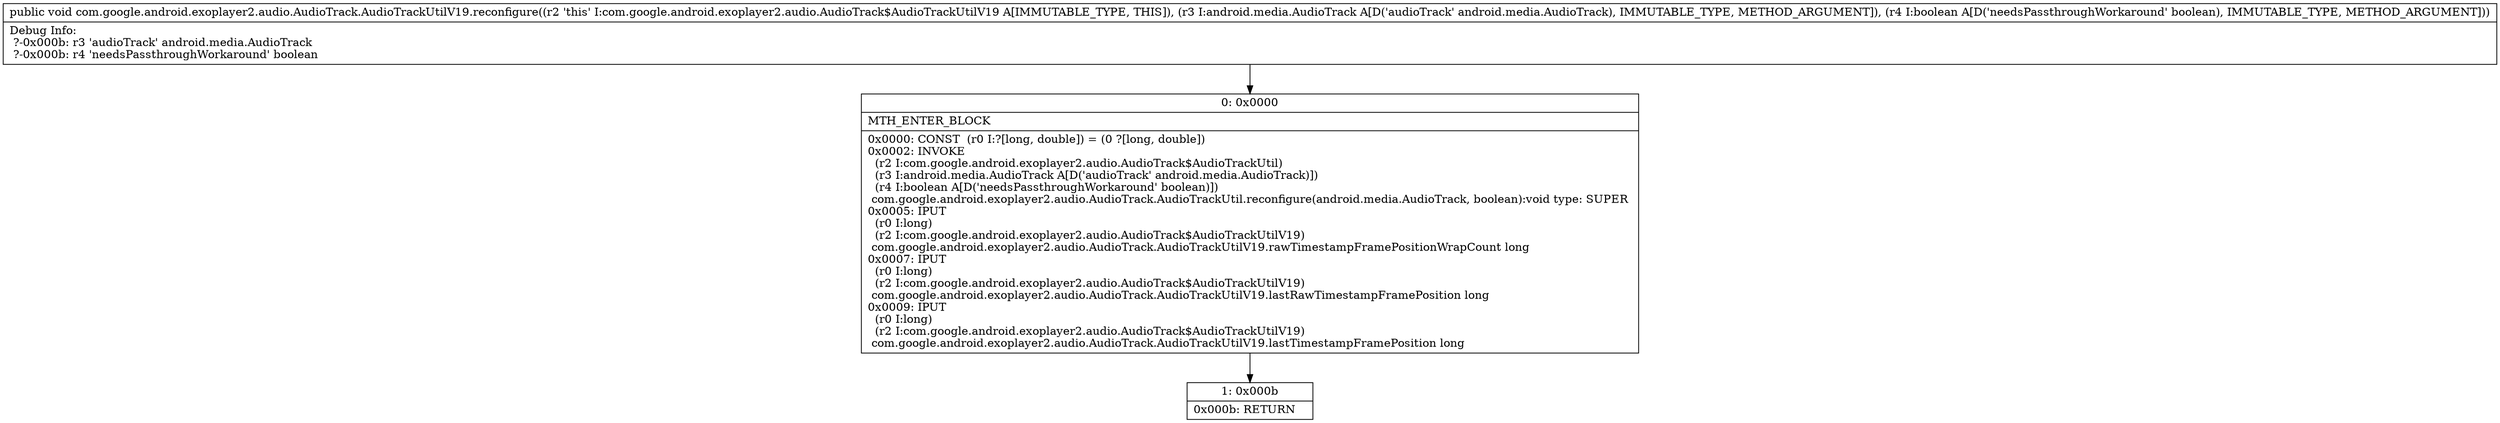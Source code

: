 digraph "CFG forcom.google.android.exoplayer2.audio.AudioTrack.AudioTrackUtilV19.reconfigure(Landroid\/media\/AudioTrack;Z)V" {
Node_0 [shape=record,label="{0\:\ 0x0000|MTH_ENTER_BLOCK\l|0x0000: CONST  (r0 I:?[long, double]) = (0 ?[long, double]) \l0x0002: INVOKE  \l  (r2 I:com.google.android.exoplayer2.audio.AudioTrack$AudioTrackUtil)\l  (r3 I:android.media.AudioTrack A[D('audioTrack' android.media.AudioTrack)])\l  (r4 I:boolean A[D('needsPassthroughWorkaround' boolean)])\l com.google.android.exoplayer2.audio.AudioTrack.AudioTrackUtil.reconfigure(android.media.AudioTrack, boolean):void type: SUPER \l0x0005: IPUT  \l  (r0 I:long)\l  (r2 I:com.google.android.exoplayer2.audio.AudioTrack$AudioTrackUtilV19)\l com.google.android.exoplayer2.audio.AudioTrack.AudioTrackUtilV19.rawTimestampFramePositionWrapCount long \l0x0007: IPUT  \l  (r0 I:long)\l  (r2 I:com.google.android.exoplayer2.audio.AudioTrack$AudioTrackUtilV19)\l com.google.android.exoplayer2.audio.AudioTrack.AudioTrackUtilV19.lastRawTimestampFramePosition long \l0x0009: IPUT  \l  (r0 I:long)\l  (r2 I:com.google.android.exoplayer2.audio.AudioTrack$AudioTrackUtilV19)\l com.google.android.exoplayer2.audio.AudioTrack.AudioTrackUtilV19.lastTimestampFramePosition long \l}"];
Node_1 [shape=record,label="{1\:\ 0x000b|0x000b: RETURN   \l}"];
MethodNode[shape=record,label="{public void com.google.android.exoplayer2.audio.AudioTrack.AudioTrackUtilV19.reconfigure((r2 'this' I:com.google.android.exoplayer2.audio.AudioTrack$AudioTrackUtilV19 A[IMMUTABLE_TYPE, THIS]), (r3 I:android.media.AudioTrack A[D('audioTrack' android.media.AudioTrack), IMMUTABLE_TYPE, METHOD_ARGUMENT]), (r4 I:boolean A[D('needsPassthroughWorkaround' boolean), IMMUTABLE_TYPE, METHOD_ARGUMENT]))  | Debug Info:\l  ?\-0x000b: r3 'audioTrack' android.media.AudioTrack\l  ?\-0x000b: r4 'needsPassthroughWorkaround' boolean\l}"];
MethodNode -> Node_0;
Node_0 -> Node_1;
}

